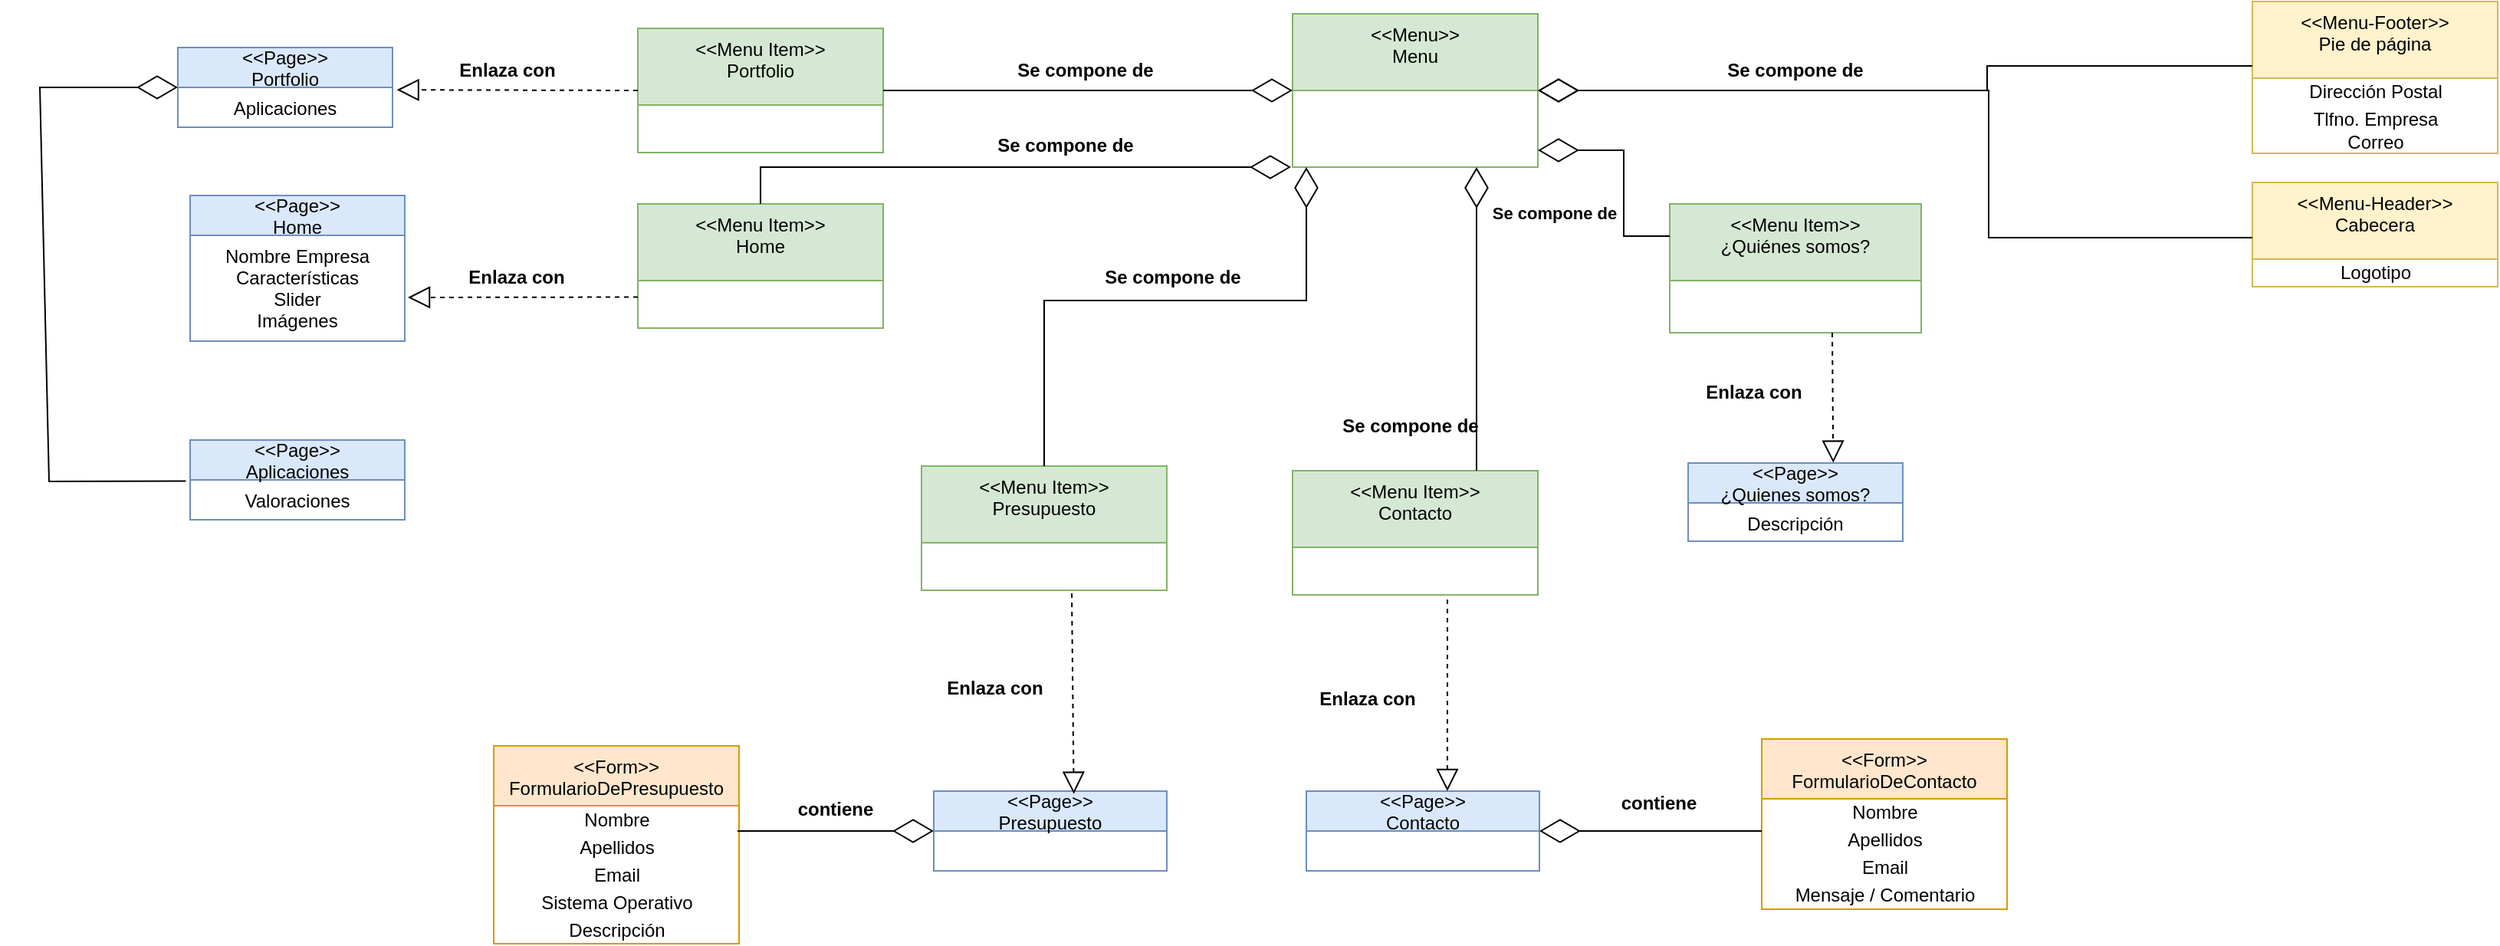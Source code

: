 <mxfile version="15.6.8" type="device"><diagram id="yA0G8UE_XmNXI0Ufz7mg" name="Page-1"><mxGraphModel dx="2283" dy="1170" grid="0" gridSize="10" guides="1" tooltips="1" connect="1" arrows="1" fold="1" page="0" pageScale="1" pageWidth="827" pageHeight="1169" math="0" shadow="0"><root><mxCell id="0"/><mxCell id="1" parent="0"/><mxCell id="hKRWNTkdXomV-O8M1W_Q-1" value="&lt;&lt;Menu&gt;&gt;&#10;Menu" style="swimlane;fontStyle=0;align=center;verticalAlign=top;childLayout=stackLayout;horizontal=1;startSize=50;horizontalStack=0;resizeParent=1;resizeParentMax=0;resizeLast=0;collapsible=1;marginBottom=0;fillColor=#d5e8d4;strokeColor=#82b366;" parent="1" vertex="1"><mxGeometry x="367" y="-81" width="160" height="100" as="geometry"/></mxCell><mxCell id="hKRWNTkdXomV-O8M1W_Q-7" value="&lt;&lt;Menu Item&gt;&gt;&#10;Portfolio" style="swimlane;fontStyle=0;align=center;verticalAlign=top;childLayout=stackLayout;horizontal=1;startSize=50;horizontalStack=0;resizeParent=1;resizeParentMax=0;resizeLast=0;collapsible=1;marginBottom=0;fillColor=#d5e8d4;strokeColor=#82b366;" parent="1" vertex="1"><mxGeometry x="-60" y="-71.5" width="160" height="81" as="geometry"/></mxCell><mxCell id="hKRWNTkdXomV-O8M1W_Q-17" value="&lt;&lt;Menu Item&gt;&gt;&#10;¿Quiénes somos?" style="swimlane;fontStyle=0;align=center;verticalAlign=top;childLayout=stackLayout;horizontal=1;startSize=50;horizontalStack=0;resizeParent=1;resizeParentMax=0;resizeLast=0;collapsible=1;marginBottom=0;fillColor=#d5e8d4;strokeColor=#82b366;" parent="1" vertex="1"><mxGeometry x="613" y="43" width="164" height="84" as="geometry"/></mxCell><mxCell id="hKRWNTkdXomV-O8M1W_Q-23" value="&lt;&lt;Menu Item&gt;&gt;&#10;Presupuesto" style="swimlane;fontStyle=0;align=center;verticalAlign=top;childLayout=stackLayout;horizontal=1;startSize=50;horizontalStack=0;resizeParent=1;resizeParentMax=0;resizeLast=0;collapsible=1;marginBottom=0;fillColor=#d5e8d4;strokeColor=#82b366;" parent="1" vertex="1"><mxGeometry x="125" y="214" width="160" height="81" as="geometry"/></mxCell><mxCell id="hKRWNTkdXomV-O8M1W_Q-37" value="&lt;&lt;Form&gt;&gt;&#10;FormularioDeContacto" style="swimlane;fontStyle=0;align=center;verticalAlign=top;childLayout=stackLayout;horizontal=1;startSize=39;horizontalStack=0;resizeParent=1;resizeParentMax=0;resizeLast=0;collapsible=1;marginBottom=0;fillColor=#ffe6cc;strokeColor=#d79b00;" parent="1" vertex="1"><mxGeometry x="673" y="392" width="160" height="111" as="geometry"/></mxCell><mxCell id="hKRWNTkdXomV-O8M1W_Q-34" value="Nombre" style="text;html=1;align=center;verticalAlign=middle;resizable=0;points=[];autosize=1;" parent="hKRWNTkdXomV-O8M1W_Q-37" vertex="1"><mxGeometry y="39" width="160" height="18" as="geometry"/></mxCell><mxCell id="8-_YNBI-Xo3XljAT3MFW-4" value="Apellidos" style="text;html=1;align=center;verticalAlign=middle;resizable=0;points=[];autosize=1;" parent="hKRWNTkdXomV-O8M1W_Q-37" vertex="1"><mxGeometry y="57" width="160" height="18" as="geometry"/></mxCell><mxCell id="8-_YNBI-Xo3XljAT3MFW-14" value="Email" style="text;html=1;align=center;verticalAlign=middle;resizable=0;points=[];autosize=1;" parent="hKRWNTkdXomV-O8M1W_Q-37" vertex="1"><mxGeometry y="75" width="160" height="18" as="geometry"/></mxCell><mxCell id="8-_YNBI-Xo3XljAT3MFW-3" value="Mensaje / Comentario" style="text;html=1;align=center;verticalAlign=middle;resizable=0;points=[];autosize=1;" parent="hKRWNTkdXomV-O8M1W_Q-37" vertex="1"><mxGeometry y="93" width="160" height="18" as="geometry"/></mxCell><mxCell id="8-_YNBI-Xo3XljAT3MFW-54" value="&lt;&lt;Menu-Header&gt;&gt;&#10;Cabecera" style="swimlane;fontStyle=0;align=center;verticalAlign=top;childLayout=stackLayout;horizontal=1;startSize=50;horizontalStack=0;resizeParent=1;resizeParentMax=0;resizeLast=0;collapsible=1;marginBottom=0;fillColor=#fff2cc;strokeColor=#d6b656;" parent="1" vertex="1"><mxGeometry x="993" y="29" width="160" height="68" as="geometry"/></mxCell><mxCell id="8-_YNBI-Xo3XljAT3MFW-55" value="Logotipo" style="text;html=1;align=center;verticalAlign=middle;resizable=0;points=[];autosize=1;" parent="8-_YNBI-Xo3XljAT3MFW-54" vertex="1"><mxGeometry y="50" width="160" height="18" as="geometry"/></mxCell><mxCell id="8-_YNBI-Xo3XljAT3MFW-58" value="&lt;&lt;Menu-Footer&gt;&gt;&#10;Pie de página" style="swimlane;fontStyle=0;align=center;verticalAlign=top;childLayout=stackLayout;horizontal=1;startSize=50;horizontalStack=0;resizeParent=1;resizeParentMax=0;resizeLast=0;collapsible=1;marginBottom=0;fillColor=#fff2cc;strokeColor=#d6b656;" parent="1" vertex="1"><mxGeometry x="993" y="-89" width="160" height="99" as="geometry"/></mxCell><mxCell id="8-_YNBI-Xo3XljAT3MFW-72" value="Dirección Postal" style="text;html=1;align=center;verticalAlign=middle;resizable=0;points=[];autosize=1;" parent="8-_YNBI-Xo3XljAT3MFW-58" vertex="1"><mxGeometry y="50" width="160" height="18" as="geometry"/></mxCell><mxCell id="8-_YNBI-Xo3XljAT3MFW-61" value="Tlfno. Empresa&lt;br&gt;Correo&lt;br&gt;" style="text;html=1;align=center;verticalAlign=middle;resizable=0;points=[];autosize=1;" parent="8-_YNBI-Xo3XljAT3MFW-58" vertex="1"><mxGeometry y="68" width="160" height="31" as="geometry"/></mxCell><mxCell id="RhGs_ZSmLgTg84evVtoA-17" value="" style="endArrow=diamondThin;endFill=0;endSize=24;html=1;rounded=0;edgeStyle=orthogonalEdgeStyle;" parent="1" source="8-_YNBI-Xo3XljAT3MFW-54" target="hKRWNTkdXomV-O8M1W_Q-1" edge="1"><mxGeometry width="160" relative="1" as="geometry"><mxPoint x="541" y="83" as="sourcePoint"/><mxPoint x="861" y="-13.0" as="targetPoint"/><Array as="points"><mxPoint x="1070" y="65"/><mxPoint x="821" y="65"/><mxPoint x="821" y="-31"/></Array></mxGeometry></mxCell><mxCell id="uSKGlv6VRu8ZMcw1zpjb-21" value="&lt;&lt;Form&gt;&gt;&#10;FormularioDePresupuesto" style="swimlane;fontStyle=0;align=center;verticalAlign=top;childLayout=stackLayout;horizontal=1;startSize=39;horizontalStack=0;resizeParent=1;resizeParentMax=0;resizeLast=0;collapsible=1;marginBottom=0;fillColor=#ffe6cc;strokeColor=#d79b00;" parent="1" vertex="1"><mxGeometry x="-154" y="396.5" width="160" height="129" as="geometry"/></mxCell><mxCell id="uSKGlv6VRu8ZMcw1zpjb-22" value="Nombre" style="text;html=1;align=center;verticalAlign=middle;resizable=0;points=[];autosize=1;" parent="uSKGlv6VRu8ZMcw1zpjb-21" vertex="1"><mxGeometry y="39" width="160" height="18" as="geometry"/></mxCell><mxCell id="uSKGlv6VRu8ZMcw1zpjb-23" value="Apellidos" style="text;html=1;align=center;verticalAlign=middle;resizable=0;points=[];autosize=1;" parent="uSKGlv6VRu8ZMcw1zpjb-21" vertex="1"><mxGeometry y="57" width="160" height="18" as="geometry"/></mxCell><mxCell id="uSKGlv6VRu8ZMcw1zpjb-24" value="Email" style="text;html=1;align=center;verticalAlign=middle;resizable=0;points=[];autosize=1;" parent="uSKGlv6VRu8ZMcw1zpjb-21" vertex="1"><mxGeometry y="75" width="160" height="18" as="geometry"/></mxCell><mxCell id="uSKGlv6VRu8ZMcw1zpjb-25" value="Sistema Operativo" style="text;html=1;align=center;verticalAlign=middle;resizable=0;points=[];autosize=1;" parent="uSKGlv6VRu8ZMcw1zpjb-21" vertex="1"><mxGeometry y="93" width="160" height="18" as="geometry"/></mxCell><mxCell id="uSKGlv6VRu8ZMcw1zpjb-26" value="Descripción" style="text;html=1;align=center;verticalAlign=middle;resizable=0;points=[];autosize=1;" parent="uSKGlv6VRu8ZMcw1zpjb-21" vertex="1"><mxGeometry y="111" width="160" height="18" as="geometry"/></mxCell><mxCell id="jjfaVqkgL9GFzx0vU8Dk-1" value="&lt;&lt;Menu Item&gt;&gt;&#10;Contacto" style="swimlane;fontStyle=0;align=center;verticalAlign=top;childLayout=stackLayout;horizontal=1;startSize=50;horizontalStack=0;resizeParent=1;resizeParentMax=0;resizeLast=0;collapsible=1;marginBottom=0;fillColor=#d5e8d4;strokeColor=#82b366;" parent="1" vertex="1"><mxGeometry x="367" y="217" width="160" height="81" as="geometry"/></mxCell><mxCell id="jjfaVqkgL9GFzx0vU8Dk-5" value="" style="endArrow=diamondThin;endFill=0;endSize=24;html=1;rounded=0;edgeStyle=orthogonalEdgeStyle;" parent="1" source="8-_YNBI-Xo3XljAT3MFW-58" target="hKRWNTkdXomV-O8M1W_Q-1" edge="1"><mxGeometry width="160" relative="1" as="geometry"><mxPoint x="854" y="47" as="sourcePoint"/><mxPoint x="885" y="-47" as="targetPoint"/><Array as="points"><mxPoint x="820" y="-47"/><mxPoint x="820" y="-31"/></Array></mxGeometry></mxCell><mxCell id="14crKxM14k7ak86ih8j9-1" value="&lt;&lt;Menu Item&gt;&gt;&#10;Home" style="swimlane;fontStyle=0;align=center;verticalAlign=top;childLayout=stackLayout;horizontal=1;startSize=50;horizontalStack=0;resizeParent=1;resizeParentMax=0;resizeLast=0;collapsible=1;marginBottom=0;fillColor=#d5e8d4;strokeColor=#82b366;" parent="1" vertex="1"><mxGeometry x="-60" y="43" width="160" height="81" as="geometry"/></mxCell><mxCell id="r9jEuWJ0YS5XxkECisP7-10" value="&lt;&lt;Page&gt;&gt;&#10;Portfolio" style="swimlane;fontStyle=0;childLayout=stackLayout;horizontal=1;startSize=26;fillColor=#dae8fc;horizontalStack=0;resizeParent=1;resizeParentMax=0;resizeLast=0;collapsible=1;marginBottom=0;align=center;strokeColor=#6c8ebf;" parent="1" vertex="1"><mxGeometry x="-360" y="-59" width="140" height="52" as="geometry"/></mxCell><mxCell id="r9jEuWJ0YS5XxkECisP7-11" value="Aplicaciones&#10;" style="text;strokeColor=none;fillColor=none;align=center;verticalAlign=top;spacingLeft=4;spacingRight=4;overflow=hidden;rotatable=0;points=[[0,0.5],[1,0.5]];portConstraint=eastwest;" parent="r9jEuWJ0YS5XxkECisP7-10" vertex="1"><mxGeometry y="26" width="140" height="26" as="geometry"/></mxCell><mxCell id="r9jEuWJ0YS5XxkECisP7-17" value="&lt;&lt;Page&gt;&gt;&#10;Home" style="swimlane;fontStyle=0;childLayout=stackLayout;horizontal=1;startSize=26;fillColor=#dae8fc;horizontalStack=0;resizeParent=1;resizeParentMax=0;resizeLast=0;collapsible=1;marginBottom=0;align=center;strokeColor=#6c8ebf;" parent="1" vertex="1"><mxGeometry x="-352" y="37.5" width="140" height="95" as="geometry"/></mxCell><mxCell id="r9jEuWJ0YS5XxkECisP7-18" value="Nombre Empresa&#10;Características&#10;Slider&#10;Imágenes" style="text;strokeColor=none;fillColor=none;align=center;verticalAlign=top;spacingLeft=4;spacingRight=4;overflow=hidden;rotatable=0;points=[[0,0.5],[1,0.5]];portConstraint=eastwest;" parent="r9jEuWJ0YS5XxkECisP7-17" vertex="1"><mxGeometry y="26" width="140" height="69" as="geometry"/></mxCell><mxCell id="r9jEuWJ0YS5XxkECisP7-21" value="&lt;&lt;Page&gt;&gt;&#10;Presupuesto" style="swimlane;fontStyle=0;childLayout=stackLayout;horizontal=1;startSize=26;fillColor=#dae8fc;horizontalStack=0;resizeParent=1;resizeParentMax=0;resizeLast=0;collapsible=1;marginBottom=0;align=center;strokeColor=#6c8ebf;" parent="1" vertex="1"><mxGeometry x="133" y="426" width="152" height="52" as="geometry"/></mxCell><mxCell id="r9jEuWJ0YS5XxkECisP7-25" value="" style="endArrow=diamondThin;endFill=0;endSize=24;html=1;rounded=0;entryX=0;entryY=0.5;entryDx=0;entryDy=0;" parent="1" target="r9jEuWJ0YS5XxkECisP7-21" edge="1"><mxGeometry width="160" relative="1" as="geometry"><mxPoint x="5" y="452" as="sourcePoint"/><mxPoint x="322" y="538" as="targetPoint"/></mxGeometry></mxCell><mxCell id="r9jEuWJ0YS5XxkECisP7-26" value="&lt;&lt;Page&gt;&gt;&#10;Contacto" style="swimlane;fontStyle=0;childLayout=stackLayout;horizontal=1;startSize=26;fillColor=#dae8fc;horizontalStack=0;resizeParent=1;resizeParentMax=0;resizeLast=0;collapsible=1;marginBottom=0;align=center;strokeColor=#6c8ebf;" parent="1" vertex="1"><mxGeometry x="376" y="426" width="152" height="52" as="geometry"/></mxCell><mxCell id="r9jEuWJ0YS5XxkECisP7-27" value="" style="endArrow=diamondThin;endFill=0;endSize=24;html=1;rounded=0;entryX=1;entryY=0.5;entryDx=0;entryDy=0;" parent="1" target="r9jEuWJ0YS5XxkECisP7-26" edge="1"><mxGeometry width="160" relative="1" as="geometry"><mxPoint x="673" y="452" as="sourcePoint"/><mxPoint x="322" y="420" as="targetPoint"/><Array as="points"/></mxGeometry></mxCell><mxCell id="r9jEuWJ0YS5XxkECisP7-29" value="&lt;&lt;Page&gt;&gt;&#10;¿Quienes somos?" style="swimlane;fontStyle=0;childLayout=stackLayout;horizontal=1;startSize=26;fillColor=#dae8fc;horizontalStack=0;resizeParent=1;resizeParentMax=0;resizeLast=0;collapsible=1;marginBottom=0;align=center;strokeColor=#6c8ebf;" parent="1" vertex="1"><mxGeometry x="625" y="212" width="140" height="51" as="geometry"/></mxCell><mxCell id="r9jEuWJ0YS5XxkECisP7-30" value="Descripción" style="text;strokeColor=none;fillColor=none;align=center;verticalAlign=top;spacingLeft=4;spacingRight=4;overflow=hidden;rotatable=0;points=[[0,0.5],[1,0.5]];portConstraint=eastwest;" parent="r9jEuWJ0YS5XxkECisP7-29" vertex="1"><mxGeometry y="26" width="140" height="25" as="geometry"/></mxCell><mxCell id="r9jEuWJ0YS5XxkECisP7-36" value="Enlaza con" style="text;align=center;fontStyle=1;verticalAlign=middle;spacingLeft=3;spacingRight=3;strokeColor=none;rotatable=0;points=[[0,0.5],[1,0.5]];portConstraint=eastwest;" parent="1" vertex="1"><mxGeometry x="-185" y="-56" width="80" height="22" as="geometry"/></mxCell><mxCell id="r9jEuWJ0YS5XxkECisP7-37" value="Enlaza con" style="text;align=center;fontStyle=1;verticalAlign=middle;spacingLeft=3;spacingRight=3;strokeColor=none;rotatable=0;points=[[0,0.5],[1,0.5]];portConstraint=eastwest;" parent="1" vertex="1"><mxGeometry x="-179" y="79" width="80" height="22" as="geometry"/></mxCell><mxCell id="r9jEuWJ0YS5XxkECisP7-38" value="Enlaza con" style="text;align=center;fontStyle=1;verticalAlign=middle;spacingLeft=3;spacingRight=3;strokeColor=none;rotatable=0;points=[[0,0.5],[1,0.5]];portConstraint=eastwest;" parent="1" vertex="1"><mxGeometry x="376" y="354" width="80" height="22" as="geometry"/></mxCell><mxCell id="r9jEuWJ0YS5XxkECisP7-39" value="Enlaza con" style="text;align=center;fontStyle=1;verticalAlign=middle;spacingLeft=3;spacingRight=3;strokeColor=none;rotatable=0;points=[[0,0.5],[1,0.5]];portConstraint=eastwest;" parent="1" vertex="1"><mxGeometry x="133" y="347" width="80" height="22" as="geometry"/></mxCell><mxCell id="r9jEuWJ0YS5XxkECisP7-40" value="Enlaza con" style="text;align=center;fontStyle=1;verticalAlign=middle;spacingLeft=3;spacingRight=3;strokeColor=none;rotatable=0;points=[[0,0.5],[1,0.5]];portConstraint=eastwest;" parent="1" vertex="1"><mxGeometry x="628" y="154" width="80" height="22" as="geometry"/></mxCell><mxCell id="r9jEuWJ0YS5XxkECisP7-41" value="Se compone de" style="text;align=center;fontStyle=1;verticalAlign=middle;spacingLeft=3;spacingRight=3;strokeColor=none;rotatable=0;points=[[0,0.5],[1,0.5]];portConstraint=eastwest;" parent="1" vertex="1"><mxGeometry x="655" y="-56" width="80" height="22" as="geometry"/></mxCell><mxCell id="r9jEuWJ0YS5XxkECisP7-42" value="Se compone de" style="text;align=center;fontStyle=1;verticalAlign=middle;spacingLeft=3;spacingRight=3;strokeColor=none;rotatable=0;points=[[0,0.5],[1,0.5]];portConstraint=eastwest;" parent="1" vertex="1"><mxGeometry x="192" y="-56" width="80" height="22" as="geometry"/></mxCell><mxCell id="r9jEuWJ0YS5XxkECisP7-43" value="Se compone de" style="text;align=center;fontStyle=1;verticalAlign=middle;spacingLeft=3;spacingRight=3;strokeColor=none;rotatable=0;points=[[0,0.5],[1,0.5]];portConstraint=eastwest;" parent="1" vertex="1"><mxGeometry x="179" y="-7" width="80" height="22" as="geometry"/></mxCell><mxCell id="r9jEuWJ0YS5XxkECisP7-44" value="Se compone de" style="text;align=center;fontStyle=1;verticalAlign=middle;spacingLeft=3;spacingRight=3;strokeColor=none;rotatable=0;points=[[0,0.5],[1,0.5]];portConstraint=eastwest;" parent="1" vertex="1"><mxGeometry x="404" y="176" width="80" height="22" as="geometry"/></mxCell><mxCell id="r9jEuWJ0YS5XxkECisP7-45" value="Se compone de" style="text;align=center;fontStyle=1;verticalAlign=middle;spacingLeft=3;spacingRight=3;strokeColor=none;rotatable=0;points=[[0,0.5],[1,0.5]];portConstraint=eastwest;fontSize=11;" parent="1" vertex="1"><mxGeometry x="498" y="37.5" width="80" height="22" as="geometry"/></mxCell><mxCell id="r9jEuWJ0YS5XxkECisP7-46" value="Se compone de" style="text;align=center;fontStyle=1;verticalAlign=middle;spacingLeft=3;spacingRight=3;strokeColor=none;rotatable=0;points=[[0,0.5],[1,0.5]];portConstraint=eastwest;" parent="1" vertex="1"><mxGeometry x="249" y="79" width="80" height="22" as="geometry"/></mxCell><mxCell id="r9jEuWJ0YS5XxkECisP7-47" value="contiene" style="text;align=center;fontStyle=1;verticalAlign=middle;spacingLeft=3;spacingRight=3;strokeColor=none;rotatable=0;points=[[0,0.5],[1,0.5]];portConstraint=eastwest;" parent="1" vertex="1"><mxGeometry x="29" y="426" width="80" height="22" as="geometry"/></mxCell><mxCell id="r9jEuWJ0YS5XxkECisP7-48" value="contiene" style="text;align=center;fontStyle=1;verticalAlign=middle;spacingLeft=3;spacingRight=3;strokeColor=none;rotatable=0;points=[[0,0.5],[1,0.5]];portConstraint=eastwest;" parent="1" vertex="1"><mxGeometry x="566" y="422" width="80" height="22" as="geometry"/></mxCell><mxCell id="3JLTGPS4duu8fIlQFXRI-1" value="&lt;&lt;Page&gt;&gt;&#10;Aplicaciones" style="swimlane;fontStyle=0;childLayout=stackLayout;horizontal=1;startSize=26;fillColor=#dae8fc;horizontalStack=0;resizeParent=1;resizeParentMax=0;resizeLast=0;collapsible=1;marginBottom=0;align=center;strokeColor=#6c8ebf;" vertex="1" parent="1"><mxGeometry x="-352" y="197" width="140" height="52" as="geometry"/></mxCell><mxCell id="3JLTGPS4duu8fIlQFXRI-2" value="Valoraciones" style="text;strokeColor=none;fillColor=none;align=center;verticalAlign=top;spacingLeft=4;spacingRight=4;overflow=hidden;rotatable=0;points=[[0,0.5],[1,0.5]];portConstraint=eastwest;" vertex="1" parent="3JLTGPS4duu8fIlQFXRI-1"><mxGeometry y="26" width="140" height="26" as="geometry"/></mxCell><mxCell id="3JLTGPS4duu8fIlQFXRI-3" value="" style="endArrow=diamondThin;endFill=0;endSize=24;html=1;rounded=0;entryX=0;entryY=0.5;entryDx=0;entryDy=0;exitX=-0.02;exitY=0.031;exitDx=0;exitDy=0;exitPerimeter=0;" edge="1" parent="1" source="3JLTGPS4duu8fIlQFXRI-2" target="r9jEuWJ0YS5XxkECisP7-10"><mxGeometry width="160" relative="1" as="geometry"><mxPoint x="-542" y="121" as="sourcePoint"/><mxPoint x="-382" y="121" as="targetPoint"/><Array as="points"><mxPoint x="-444" y="224"/><mxPoint x="-450" y="-33"/></Array></mxGeometry></mxCell><mxCell id="3JLTGPS4duu8fIlQFXRI-4" value="" style="endArrow=diamondThin;endFill=0;endSize=24;html=1;rounded=0;entryX=0;entryY=0.5;entryDx=0;entryDy=0;exitX=1;exitY=0.5;exitDx=0;exitDy=0;" edge="1" parent="1" source="hKRWNTkdXomV-O8M1W_Q-7" target="hKRWNTkdXomV-O8M1W_Q-1"><mxGeometry width="160" relative="1" as="geometry"><mxPoint x="14" y="157" as="sourcePoint"/><mxPoint x="174" y="157" as="targetPoint"/></mxGeometry></mxCell><mxCell id="3JLTGPS4duu8fIlQFXRI-5" value="" style="endArrow=diamondThin;endFill=0;endSize=24;html=1;rounded=0;exitX=0.5;exitY=0;exitDx=0;exitDy=0;" edge="1" parent="1" source="14crKxM14k7ak86ih8j9-1"><mxGeometry width="160" relative="1" as="geometry"><mxPoint x="12" y="19" as="sourcePoint"/><mxPoint x="366" y="19" as="targetPoint"/><Array as="points"><mxPoint x="20" y="19"/></Array></mxGeometry></mxCell><mxCell id="3JLTGPS4duu8fIlQFXRI-23" value="" style="endArrow=diamondThin;endFill=0;endSize=24;html=1;rounded=0;exitX=0.5;exitY=0;exitDx=0;exitDy=0;" edge="1" parent="1" source="hKRWNTkdXomV-O8M1W_Q-23"><mxGeometry width="160" relative="1" as="geometry"><mxPoint x="30" y="53" as="sourcePoint"/><mxPoint x="376" y="19" as="targetPoint"/><Array as="points"><mxPoint x="205" y="106"/><mxPoint x="376" y="106"/></Array></mxGeometry></mxCell><mxCell id="3JLTGPS4duu8fIlQFXRI-24" value="" style="endArrow=diamondThin;endFill=0;endSize=24;html=1;rounded=0;exitX=0.75;exitY=0;exitDx=0;exitDy=0;entryX=0.75;entryY=1;entryDx=0;entryDy=0;" edge="1" parent="1" source="jjfaVqkgL9GFzx0vU8Dk-1" target="hKRWNTkdXomV-O8M1W_Q-1"><mxGeometry width="160" relative="1" as="geometry"><mxPoint x="30" y="53" as="sourcePoint"/><mxPoint x="376" y="29" as="targetPoint"/><Array as="points"/></mxGeometry></mxCell><mxCell id="3JLTGPS4duu8fIlQFXRI-25" value="" style="endArrow=diamondThin;endFill=0;endSize=24;html=1;rounded=0;exitX=0;exitY=0.25;exitDx=0;exitDy=0;" edge="1" parent="1" source="hKRWNTkdXomV-O8M1W_Q-17"><mxGeometry width="160" relative="1" as="geometry"><mxPoint x="40" y="63" as="sourcePoint"/><mxPoint x="527" y="8" as="targetPoint"/><Array as="points"><mxPoint x="583" y="64"/><mxPoint x="583" y="8"/></Array></mxGeometry></mxCell><mxCell id="3JLTGPS4duu8fIlQFXRI-27" value="" style="endArrow=block;dashed=1;endFill=0;endSize=12;html=1;rounded=0;fontSize=11;exitX=0;exitY=0.5;exitDx=0;exitDy=0;entryX=1.02;entryY=0.062;entryDx=0;entryDy=0;entryPerimeter=0;" edge="1" parent="1" source="hKRWNTkdXomV-O8M1W_Q-7" target="r9jEuWJ0YS5XxkECisP7-11"><mxGeometry width="160" relative="1" as="geometry"><mxPoint x="-194" y="187" as="sourcePoint"/><mxPoint x="-34" y="187" as="targetPoint"/></mxGeometry></mxCell><mxCell id="3JLTGPS4duu8fIlQFXRI-28" value="" style="endArrow=block;dashed=1;endFill=0;endSize=12;html=1;rounded=0;fontSize=11;exitX=0;exitY=0.75;exitDx=0;exitDy=0;" edge="1" parent="1" source="14crKxM14k7ak86ih8j9-1"><mxGeometry width="160" relative="1" as="geometry"><mxPoint x="-50" y="-21" as="sourcePoint"/><mxPoint x="-210" y="104" as="targetPoint"/></mxGeometry></mxCell><mxCell id="3JLTGPS4duu8fIlQFXRI-29" value="" style="endArrow=block;dashed=1;endFill=0;endSize=12;html=1;rounded=0;fontSize=11;entryX=0.601;entryY=0.035;entryDx=0;entryDy=0;entryPerimeter=0;" edge="1" parent="1" target="r9jEuWJ0YS5XxkECisP7-21"><mxGeometry width="160" relative="1" as="geometry"><mxPoint x="223" y="297" as="sourcePoint"/><mxPoint x="170" y="234" as="targetPoint"/></mxGeometry></mxCell><mxCell id="3JLTGPS4duu8fIlQFXRI-30" value="" style="endArrow=block;dashed=1;endFill=0;endSize=12;html=1;rounded=0;fontSize=11;entryX=0.605;entryY=0;entryDx=0;entryDy=0;entryPerimeter=0;" edge="1" parent="1" target="r9jEuWJ0YS5XxkECisP7-26"><mxGeometry width="160" relative="1" as="geometry"><mxPoint x="468" y="301" as="sourcePoint"/><mxPoint x="468" y="421" as="targetPoint"/></mxGeometry></mxCell><mxCell id="3JLTGPS4duu8fIlQFXRI-31" value="" style="endArrow=block;dashed=1;endFill=0;endSize=12;html=1;rounded=0;fontSize=11;entryX=0.676;entryY=-0.004;entryDx=0;entryDy=0;entryPerimeter=0;" edge="1" parent="1" target="r9jEuWJ0YS5XxkECisP7-29"><mxGeometry width="160" relative="1" as="geometry"><mxPoint x="719" y="127" as="sourcePoint"/><mxPoint x="441" y="234" as="targetPoint"/></mxGeometry></mxCell></root></mxGraphModel></diagram></mxfile>
